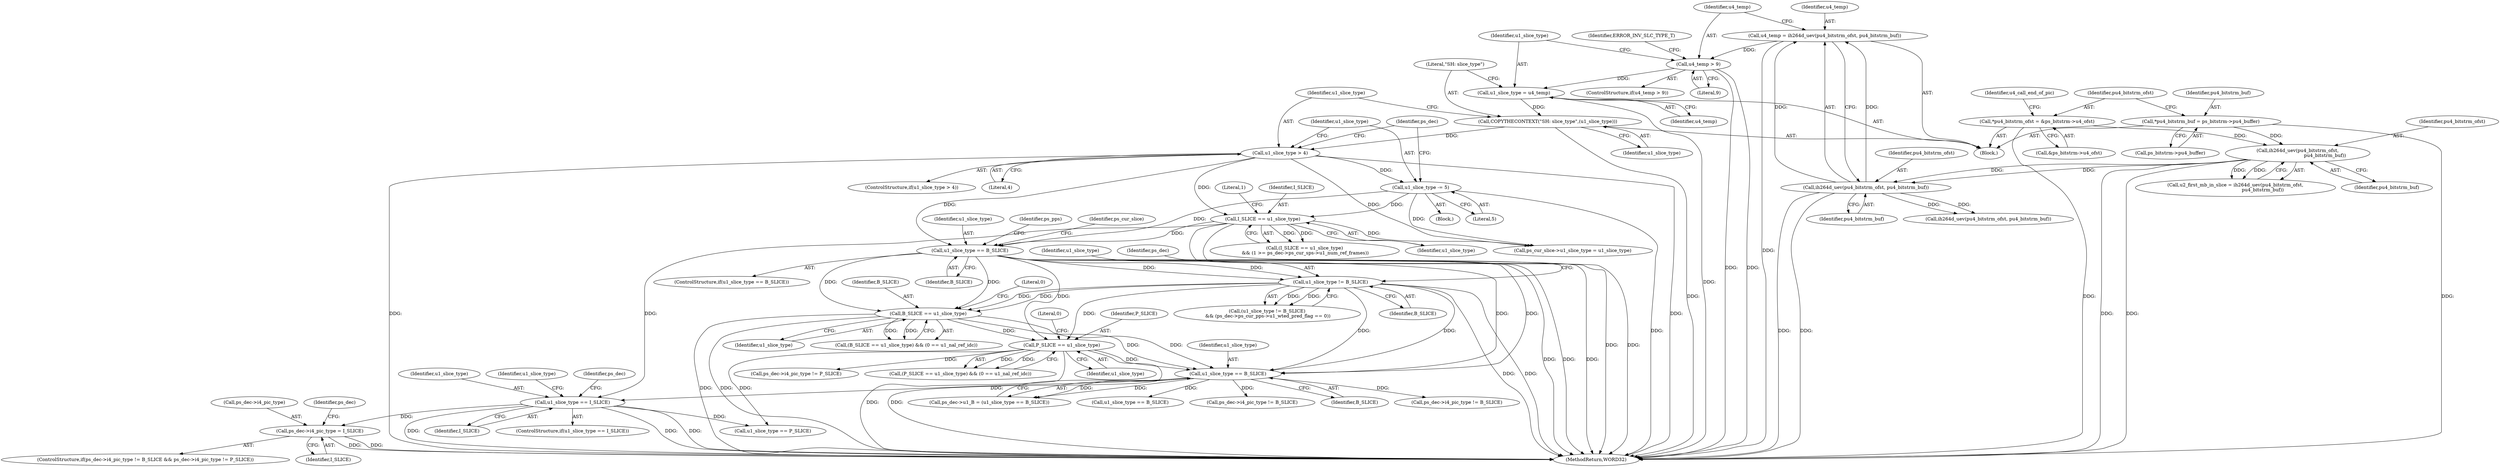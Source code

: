 digraph "0_Android_6c327afb263837bc90760c55c6605b26161a4eb9_0@pointer" {
"1002436" [label="(Call,ps_dec->i4_pic_type = I_SLICE)"];
"1002408" [label="(Call,u1_slice_type == I_SLICE)"];
"1002279" [label="(Call,u1_slice_type == B_SLICE)"];
"1001524" [label="(Call,u1_slice_type == B_SLICE)"];
"1000285" [label="(Call,u1_slice_type > 4)"];
"1000281" [label="(Call,COPYTHECONTEXT(\"SH: slice_type\",(u1_slice_type)))"];
"1000278" [label="(Call,u1_slice_type = u4_temp)"];
"1000273" [label="(Call,u4_temp > 9)"];
"1000267" [label="(Call,u4_temp = ih264d_uev(pu4_bitstrm_ofst, pu4_bitstrm_buf))"];
"1000269" [label="(Call,ih264d_uev(pu4_bitstrm_ofst, pu4_bitstrm_buf))"];
"1000229" [label="(Call,ih264d_uev(pu4_bitstrm_ofst,\n                                     pu4_bitstrm_buf))"];
"1000201" [label="(Call,*pu4_bitstrm_ofst = &ps_bitstrm->u4_ofst)"];
"1000195" [label="(Call,*pu4_bitstrm_buf = ps_bitstrm->pu4_buffer)"];
"1000329" [label="(Call,I_SLICE == u1_slice_type)"];
"1000289" [label="(Call,u1_slice_type -= 5)"];
"1001821" [label="(Call,B_SLICE == u1_slice_type)"];
"1001745" [label="(Call,u1_slice_type != B_SLICE)"];
"1001836" [label="(Call,P_SLICE == u1_slice_type)"];
"1002443" [label="(Call,u1_slice_type == P_SLICE)"];
"1000284" [label="(ControlStructure,if(u1_slice_type > 4))"];
"1001825" [label="(Literal,0)"];
"1001836" [label="(Call,P_SLICE == u1_slice_type)"];
"1001840" [label="(Literal,0)"];
"1001837" [label="(Identifier,P_SLICE)"];
"1002606" [label="(MethodReturn,WORD32)"];
"1001744" [label="(Call,(u1_slice_type != B_SLICE)\n && (ps_dec->ps_cur_pps->u1_wted_pred_flag == 0))"];
"1002437" [label="(Call,ps_dec->i4_pic_type)"];
"1000278" [label="(Call,u1_slice_type = u4_temp)"];
"1002281" [label="(Identifier,B_SLICE)"];
"1002444" [label="(Identifier,u1_slice_type)"];
"1000285" [label="(Call,u1_slice_type > 4)"];
"1002424" [label="(ControlStructure,if(ps_dec->i4_pic_type != B_SLICE && ps_dec->i4_pic_type != P_SLICE))"];
"1000227" [label="(Call,u2_first_mb_in_slice = ih264d_uev(pu4_bitstrm_ofst,\n                                     pu4_bitstrm_buf))"];
"1002415" [label="(Identifier,ps_dec)"];
"1000270" [label="(Identifier,pu4_bitstrm_ofst)"];
"1000400" [label="(Call,ih264d_uev(pu4_bitstrm_ofst, pu4_bitstrm_buf))"];
"1000202" [label="(Identifier,pu4_bitstrm_ofst)"];
"1000328" [label="(Call,(I_SLICE == u1_slice_type)\n && (1 >= ps_dec->ps_cur_sps->u1_num_ref_frames))"];
"1000291" [label="(Literal,5)"];
"1000289" [label="(Call,u1_slice_type -= 5)"];
"1000267" [label="(Call,u4_temp = ih264d_uev(pu4_bitstrm_ofst, pu4_bitstrm_buf))"];
"1002431" [label="(Call,ps_dec->i4_pic_type != P_SLICE)"];
"1002426" [label="(Call,ps_dec->i4_pic_type != B_SLICE)"];
"1002280" [label="(Identifier,u1_slice_type)"];
"1002508" [label="(Identifier,ps_dec)"];
"1002409" [label="(Identifier,u1_slice_type)"];
"1000277" [label="(Identifier,ERROR_INV_SLC_TYPE_T)"];
"1001524" [label="(Call,u1_slice_type == B_SLICE)"];
"1000333" [label="(Literal,1)"];
"1001747" [label="(Identifier,B_SLICE)"];
"1001835" [label="(Call,(P_SLICE == u1_slice_type) && (0 == u1_nal_ref_idc))"];
"1001530" [label="(Identifier,ps_cur_slice)"];
"1000283" [label="(Identifier,u1_slice_type)"];
"1000329" [label="(Call,I_SLICE == u1_slice_type)"];
"1001523" [label="(ControlStructure,if(u1_slice_type == B_SLICE))"];
"1000331" [label="(Identifier,u1_slice_type)"];
"1000230" [label="(Identifier,pu4_bitstrm_ofst)"];
"1000290" [label="(Identifier,u1_slice_type)"];
"1000196" [label="(Identifier,pu4_bitstrm_buf)"];
"1002408" [label="(Call,u1_slice_type == I_SLICE)"];
"1002279" [label="(Call,u1_slice_type == B_SLICE)"];
"1000195" [label="(Call,*pu4_bitstrm_buf = ps_bitstrm->pu4_buffer)"];
"1002436" [label="(Call,ps_dec->i4_pic_type = I_SLICE)"];
"1001474" [label="(Call,ps_cur_slice->u1_slice_type = u1_slice_type)"];
"1000218" [label="(Identifier,u4_call_end_of_pic)"];
"1000279" [label="(Identifier,u1_slice_type)"];
"1000280" [label="(Identifier,u4_temp)"];
"1001745" [label="(Call,u1_slice_type != B_SLICE)"];
"1001746" [label="(Identifier,u1_slice_type)"];
"1000330" [label="(Identifier,I_SLICE)"];
"1000281" [label="(Call,COPYTHECONTEXT(\"SH: slice_type\",(u1_slice_type)))"];
"1001838" [label="(Identifier,u1_slice_type)"];
"1000231" [label="(Identifier,pu4_bitstrm_buf)"];
"1000288" [label="(Block,)"];
"1001525" [label="(Identifier,u1_slice_type)"];
"1000282" [label="(Literal,\"SH: slice_type\")"];
"1000268" [label="(Identifier,u4_temp)"];
"1000274" [label="(Identifier,u4_temp)"];
"1000197" [label="(Call,ps_bitstrm->pu4_buffer)"];
"1000275" [label="(Literal,9)"];
"1000229" [label="(Call,ih264d_uev(pu4_bitstrm_ofst,\n                                     pu4_bitstrm_buf))"];
"1002275" [label="(Call,ps_dec->u1_B = (u1_slice_type == B_SLICE))"];
"1000273" [label="(Call,u4_temp > 9)"];
"1000203" [label="(Call,&ps_bitstrm->u4_ofst)"];
"1000286" [label="(Identifier,u1_slice_type)"];
"1002410" [label="(Identifier,I_SLICE)"];
"1000201" [label="(Call,*pu4_bitstrm_ofst = &ps_bitstrm->u4_ofst)"];
"1002477" [label="(Call,u1_slice_type == B_SLICE)"];
"1000272" [label="(ControlStructure,if(u4_temp > 9))"];
"1000271" [label="(Identifier,pu4_bitstrm_buf)"];
"1000269" [label="(Call,ih264d_uev(pu4_bitstrm_ofst, pu4_bitstrm_buf))"];
"1001751" [label="(Identifier,ps_dec)"];
"1000287" [label="(Literal,4)"];
"1000158" [label="(Block,)"];
"1000298" [label="(Identifier,ps_dec)"];
"1002465" [label="(Call,ps_dec->i4_pic_type != B_SLICE)"];
"1002407" [label="(ControlStructure,if(u1_slice_type == I_SLICE))"];
"1001820" [label="(Call,(B_SLICE == u1_slice_type) && (0 == u1_nal_ref_idc))"];
"1001576" [label="(Identifier,ps_pps)"];
"1001822" [label="(Identifier,B_SLICE)"];
"1001823" [label="(Identifier,u1_slice_type)"];
"1001526" [label="(Identifier,B_SLICE)"];
"1002440" [label="(Identifier,I_SLICE)"];
"1001821" [label="(Call,B_SLICE == u1_slice_type)"];
"1002436" -> "1002424"  [label="AST: "];
"1002436" -> "1002440"  [label="CFG: "];
"1002437" -> "1002436"  [label="AST: "];
"1002440" -> "1002436"  [label="AST: "];
"1002508" -> "1002436"  [label="CFG: "];
"1002436" -> "1002606"  [label="DDG: "];
"1002436" -> "1002606"  [label="DDG: "];
"1002408" -> "1002436"  [label="DDG: "];
"1002408" -> "1002407"  [label="AST: "];
"1002408" -> "1002410"  [label="CFG: "];
"1002409" -> "1002408"  [label="AST: "];
"1002410" -> "1002408"  [label="AST: "];
"1002415" -> "1002408"  [label="CFG: "];
"1002444" -> "1002408"  [label="CFG: "];
"1002408" -> "1002606"  [label="DDG: "];
"1002408" -> "1002606"  [label="DDG: "];
"1002408" -> "1002606"  [label="DDG: "];
"1002279" -> "1002408"  [label="DDG: "];
"1000329" -> "1002408"  [label="DDG: "];
"1002408" -> "1002443"  [label="DDG: "];
"1002279" -> "1002275"  [label="AST: "];
"1002279" -> "1002281"  [label="CFG: "];
"1002280" -> "1002279"  [label="AST: "];
"1002281" -> "1002279"  [label="AST: "];
"1002275" -> "1002279"  [label="CFG: "];
"1002279" -> "1002275"  [label="DDG: "];
"1002279" -> "1002275"  [label="DDG: "];
"1001524" -> "1002279"  [label="DDG: "];
"1001524" -> "1002279"  [label="DDG: "];
"1001821" -> "1002279"  [label="DDG: "];
"1001821" -> "1002279"  [label="DDG: "];
"1001745" -> "1002279"  [label="DDG: "];
"1001745" -> "1002279"  [label="DDG: "];
"1001836" -> "1002279"  [label="DDG: "];
"1002279" -> "1002426"  [label="DDG: "];
"1002279" -> "1002465"  [label="DDG: "];
"1002279" -> "1002477"  [label="DDG: "];
"1001524" -> "1001523"  [label="AST: "];
"1001524" -> "1001526"  [label="CFG: "];
"1001525" -> "1001524"  [label="AST: "];
"1001526" -> "1001524"  [label="AST: "];
"1001530" -> "1001524"  [label="CFG: "];
"1001576" -> "1001524"  [label="CFG: "];
"1001524" -> "1002606"  [label="DDG: "];
"1001524" -> "1002606"  [label="DDG: "];
"1001524" -> "1002606"  [label="DDG: "];
"1000285" -> "1001524"  [label="DDG: "];
"1000329" -> "1001524"  [label="DDG: "];
"1000289" -> "1001524"  [label="DDG: "];
"1001524" -> "1001745"  [label="DDG: "];
"1001524" -> "1001745"  [label="DDG: "];
"1001524" -> "1001821"  [label="DDG: "];
"1001524" -> "1001821"  [label="DDG: "];
"1001524" -> "1001836"  [label="DDG: "];
"1000285" -> "1000284"  [label="AST: "];
"1000285" -> "1000287"  [label="CFG: "];
"1000286" -> "1000285"  [label="AST: "];
"1000287" -> "1000285"  [label="AST: "];
"1000290" -> "1000285"  [label="CFG: "];
"1000298" -> "1000285"  [label="CFG: "];
"1000285" -> "1002606"  [label="DDG: "];
"1000285" -> "1002606"  [label="DDG: "];
"1000281" -> "1000285"  [label="DDG: "];
"1000285" -> "1000289"  [label="DDG: "];
"1000285" -> "1000329"  [label="DDG: "];
"1000285" -> "1001474"  [label="DDG: "];
"1000281" -> "1000158"  [label="AST: "];
"1000281" -> "1000283"  [label="CFG: "];
"1000282" -> "1000281"  [label="AST: "];
"1000283" -> "1000281"  [label="AST: "];
"1000286" -> "1000281"  [label="CFG: "];
"1000281" -> "1002606"  [label="DDG: "];
"1000278" -> "1000281"  [label="DDG: "];
"1000278" -> "1000158"  [label="AST: "];
"1000278" -> "1000280"  [label="CFG: "];
"1000279" -> "1000278"  [label="AST: "];
"1000280" -> "1000278"  [label="AST: "];
"1000282" -> "1000278"  [label="CFG: "];
"1000278" -> "1002606"  [label="DDG: "];
"1000273" -> "1000278"  [label="DDG: "];
"1000273" -> "1000272"  [label="AST: "];
"1000273" -> "1000275"  [label="CFG: "];
"1000274" -> "1000273"  [label="AST: "];
"1000275" -> "1000273"  [label="AST: "];
"1000277" -> "1000273"  [label="CFG: "];
"1000279" -> "1000273"  [label="CFG: "];
"1000273" -> "1002606"  [label="DDG: "];
"1000273" -> "1002606"  [label="DDG: "];
"1000267" -> "1000273"  [label="DDG: "];
"1000267" -> "1000158"  [label="AST: "];
"1000267" -> "1000269"  [label="CFG: "];
"1000268" -> "1000267"  [label="AST: "];
"1000269" -> "1000267"  [label="AST: "];
"1000274" -> "1000267"  [label="CFG: "];
"1000267" -> "1002606"  [label="DDG: "];
"1000269" -> "1000267"  [label="DDG: "];
"1000269" -> "1000267"  [label="DDG: "];
"1000269" -> "1000271"  [label="CFG: "];
"1000270" -> "1000269"  [label="AST: "];
"1000271" -> "1000269"  [label="AST: "];
"1000269" -> "1002606"  [label="DDG: "];
"1000269" -> "1002606"  [label="DDG: "];
"1000229" -> "1000269"  [label="DDG: "];
"1000229" -> "1000269"  [label="DDG: "];
"1000269" -> "1000400"  [label="DDG: "];
"1000269" -> "1000400"  [label="DDG: "];
"1000229" -> "1000227"  [label="AST: "];
"1000229" -> "1000231"  [label="CFG: "];
"1000230" -> "1000229"  [label="AST: "];
"1000231" -> "1000229"  [label="AST: "];
"1000227" -> "1000229"  [label="CFG: "];
"1000229" -> "1002606"  [label="DDG: "];
"1000229" -> "1002606"  [label="DDG: "];
"1000229" -> "1000227"  [label="DDG: "];
"1000229" -> "1000227"  [label="DDG: "];
"1000201" -> "1000229"  [label="DDG: "];
"1000195" -> "1000229"  [label="DDG: "];
"1000201" -> "1000158"  [label="AST: "];
"1000201" -> "1000203"  [label="CFG: "];
"1000202" -> "1000201"  [label="AST: "];
"1000203" -> "1000201"  [label="AST: "];
"1000218" -> "1000201"  [label="CFG: "];
"1000201" -> "1002606"  [label="DDG: "];
"1000195" -> "1000158"  [label="AST: "];
"1000195" -> "1000197"  [label="CFG: "];
"1000196" -> "1000195"  [label="AST: "];
"1000197" -> "1000195"  [label="AST: "];
"1000202" -> "1000195"  [label="CFG: "];
"1000195" -> "1002606"  [label="DDG: "];
"1000329" -> "1000328"  [label="AST: "];
"1000329" -> "1000331"  [label="CFG: "];
"1000330" -> "1000329"  [label="AST: "];
"1000331" -> "1000329"  [label="AST: "];
"1000333" -> "1000329"  [label="CFG: "];
"1000328" -> "1000329"  [label="CFG: "];
"1000329" -> "1002606"  [label="DDG: "];
"1000329" -> "1002606"  [label="DDG: "];
"1000329" -> "1000328"  [label="DDG: "];
"1000329" -> "1000328"  [label="DDG: "];
"1000289" -> "1000329"  [label="DDG: "];
"1000329" -> "1001474"  [label="DDG: "];
"1000289" -> "1000288"  [label="AST: "];
"1000289" -> "1000291"  [label="CFG: "];
"1000290" -> "1000289"  [label="AST: "];
"1000291" -> "1000289"  [label="AST: "];
"1000298" -> "1000289"  [label="CFG: "];
"1000289" -> "1002606"  [label="DDG: "];
"1000289" -> "1001474"  [label="DDG: "];
"1001821" -> "1001820"  [label="AST: "];
"1001821" -> "1001823"  [label="CFG: "];
"1001822" -> "1001821"  [label="AST: "];
"1001823" -> "1001821"  [label="AST: "];
"1001825" -> "1001821"  [label="CFG: "];
"1001820" -> "1001821"  [label="CFG: "];
"1001821" -> "1002606"  [label="DDG: "];
"1001821" -> "1002606"  [label="DDG: "];
"1001821" -> "1001820"  [label="DDG: "];
"1001821" -> "1001820"  [label="DDG: "];
"1001745" -> "1001821"  [label="DDG: "];
"1001745" -> "1001821"  [label="DDG: "];
"1001821" -> "1001836"  [label="DDG: "];
"1001745" -> "1001744"  [label="AST: "];
"1001745" -> "1001747"  [label="CFG: "];
"1001746" -> "1001745"  [label="AST: "];
"1001747" -> "1001745"  [label="AST: "];
"1001751" -> "1001745"  [label="CFG: "];
"1001744" -> "1001745"  [label="CFG: "];
"1001745" -> "1002606"  [label="DDG: "];
"1001745" -> "1002606"  [label="DDG: "];
"1001745" -> "1001744"  [label="DDG: "];
"1001745" -> "1001744"  [label="DDG: "];
"1001745" -> "1001836"  [label="DDG: "];
"1001836" -> "1001835"  [label="AST: "];
"1001836" -> "1001838"  [label="CFG: "];
"1001837" -> "1001836"  [label="AST: "];
"1001838" -> "1001836"  [label="AST: "];
"1001840" -> "1001836"  [label="CFG: "];
"1001835" -> "1001836"  [label="CFG: "];
"1001836" -> "1002606"  [label="DDG: "];
"1001836" -> "1002606"  [label="DDG: "];
"1001836" -> "1001835"  [label="DDG: "];
"1001836" -> "1001835"  [label="DDG: "];
"1001836" -> "1002431"  [label="DDG: "];
"1001836" -> "1002443"  [label="DDG: "];
}
